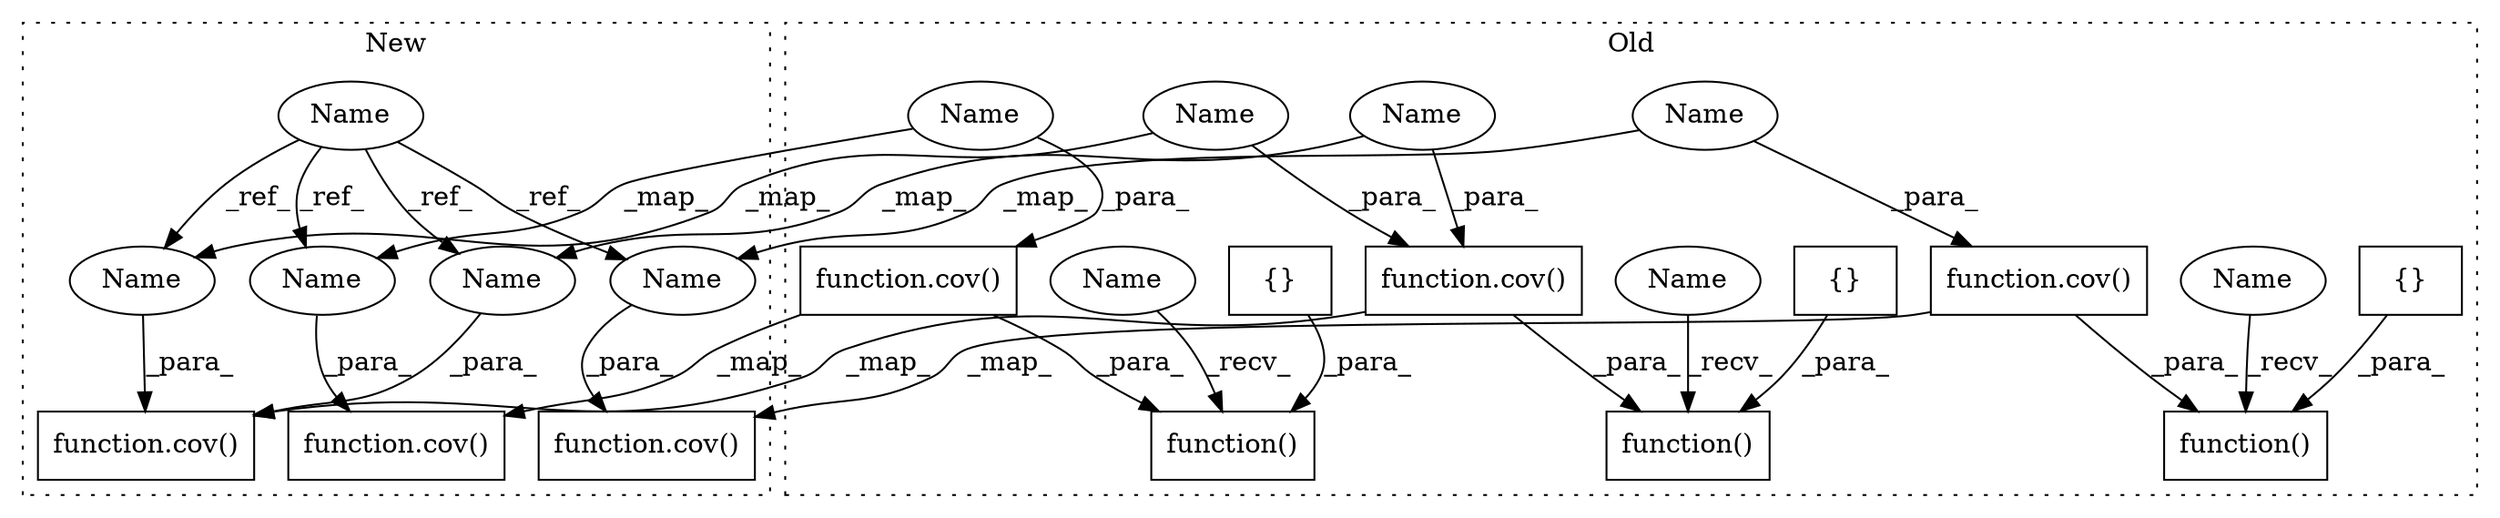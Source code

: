 digraph G {
subgraph cluster0 {
1 [label="function.cov()" a="75" s="47775,47783" l="4,1" shape="box"];
3 [label="function()" a="75" s="47755,47784" l="16,1" shape="box"];
4 [label="{}" a="59" s="47771,47771" l="2,1" shape="box"];
5 [label="function()" a="75" s="47657,47683" l="16,1" shape="box"];
6 [label="{}" a="59" s="47673,47673" l="2,1" shape="box"];
9 [label="function.cov()" a="75" s="47677,47682" l="4,1" shape="box"];
10 [label="function()" a="75" s="47882,47919" l="16,1" shape="box"];
11 [label="{}" a="59" s="47898,47898" l="2,1" shape="box"];
12 [label="function.cov()" a="75" s="47902,47907" l="4,12" shape="box"];
18 [label="Name" a="87" s="47782" l="1" shape="ellipse"];
19 [label="Name" a="87" s="47906" l="1" shape="ellipse"];
20 [label="Name" a="87" s="47681" l="1" shape="ellipse"];
21 [label="Name" a="87" s="47779" l="1" shape="ellipse"];
22 [label="Name" a="87" s="47882" l="6" shape="ellipse"];
23 [label="Name" a="87" s="47657" l="6" shape="ellipse"];
24 [label="Name" a="87" s="47755" l="6" shape="ellipse"];
label = "Old";
style="dotted";
}
subgraph cluster1 {
2 [label="function.cov()" a="75" s="24600,24608" l="4,1" shape="box"];
7 [label="Name" a="87" s="24370" l="1" shape="ellipse"];
8 [label="function.cov()" a="75" s="24518,24523" l="4,1" shape="box"];
13 [label="function.cov()" a="75" s="24711,24716" l="4,12" shape="box"];
14 [label="Name" a="87" s="24607" l="1" shape="ellipse"];
15 [label="Name" a="87" s="24604" l="1" shape="ellipse"];
16 [label="Name" a="87" s="24715" l="1" shape="ellipse"];
17 [label="Name" a="87" s="24522" l="1" shape="ellipse"];
label = "New";
style="dotted";
}
1 -> 2 [label="_map_"];
1 -> 3 [label="_para_"];
4 -> 3 [label="_para_"];
6 -> 5 [label="_para_"];
7 -> 15 [label="_ref_"];
7 -> 16 [label="_ref_"];
7 -> 14 [label="_ref_"];
7 -> 17 [label="_ref_"];
9 -> 8 [label="_map_"];
9 -> 5 [label="_para_"];
11 -> 10 [label="_para_"];
12 -> 13 [label="_map_"];
12 -> 10 [label="_para_"];
14 -> 2 [label="_para_"];
15 -> 2 [label="_para_"];
16 -> 13 [label="_para_"];
17 -> 8 [label="_para_"];
18 -> 14 [label="_map_"];
18 -> 1 [label="_para_"];
19 -> 16 [label="_map_"];
19 -> 12 [label="_para_"];
20 -> 17 [label="_map_"];
20 -> 9 [label="_para_"];
21 -> 15 [label="_map_"];
21 -> 1 [label="_para_"];
22 -> 10 [label="_recv_"];
23 -> 5 [label="_recv_"];
24 -> 3 [label="_recv_"];
}